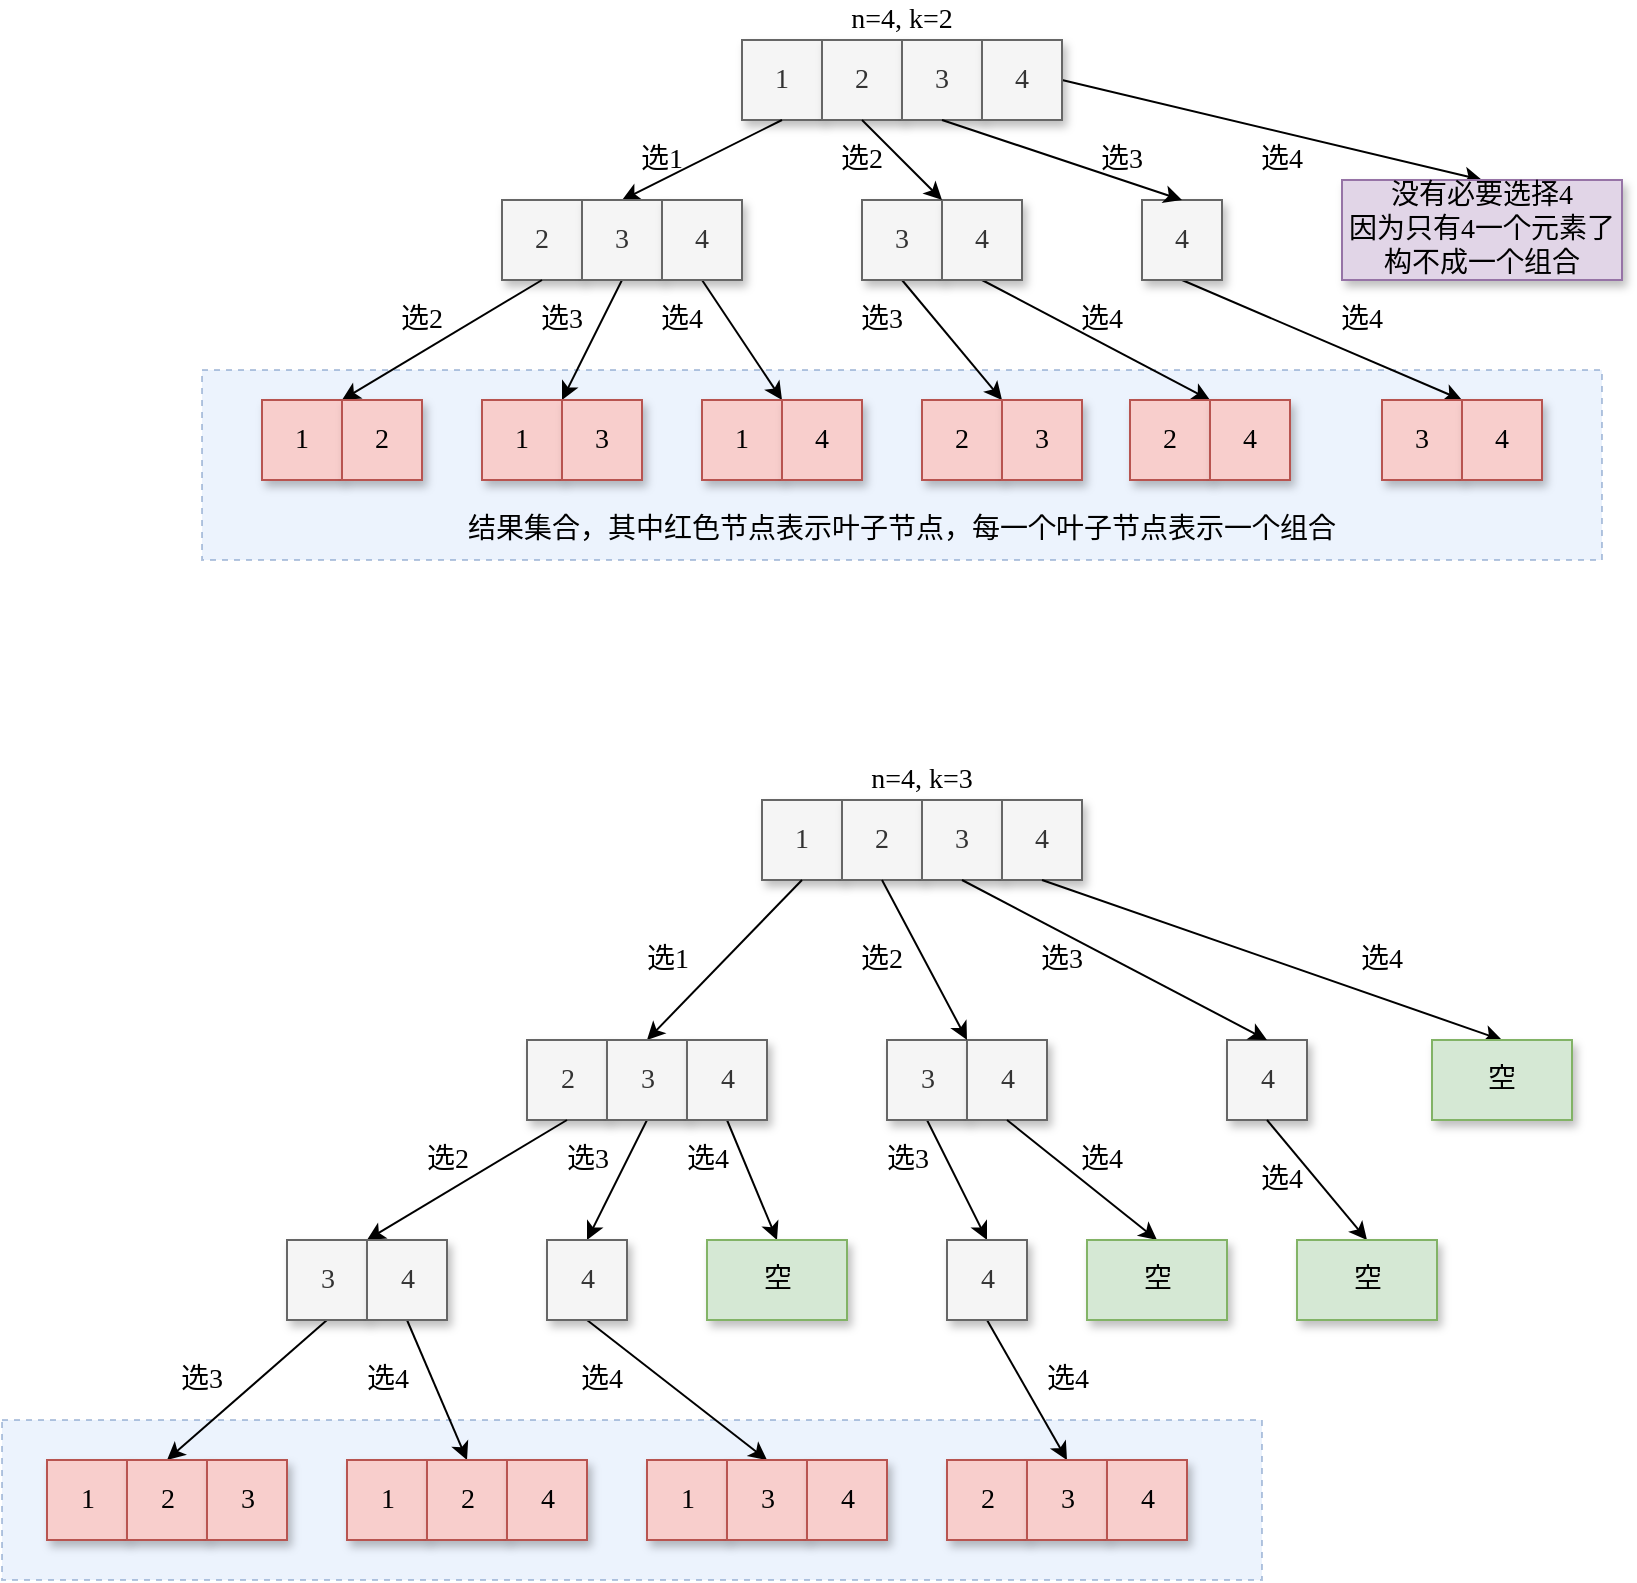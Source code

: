 <mxfile version="16.5.2" type="github">
  <diagram id="FwDB8a5TnerBLesVIJ4h" name="第 1 页">
    <mxGraphModel dx="2249" dy="762" grid="1" gridSize="10" guides="1" tooltips="1" connect="1" arrows="1" fold="1" page="1" pageScale="1" pageWidth="827" pageHeight="1169" background="#ffffff" math="0" shadow="0">
      <root>
        <mxCell id="0" />
        <mxCell id="1" parent="0" />
        <mxCell id="h1wrurm3pnkJPPi2ohvz-126" value="" style="rounded=0;whiteSpace=wrap;html=1;shadow=0;fontFamily=Comic Sans MS;fontSize=14;opacity=50;fillColor=#dae8fc;strokeColor=#6c8ebf;dashed=1;" vertex="1" parent="1">
          <mxGeometry x="-30" y="770" width="630" height="80" as="geometry" />
        </mxCell>
        <mxCell id="h1wrurm3pnkJPPi2ohvz-44" value="" style="rounded=0;whiteSpace=wrap;html=1;shadow=0;fontFamily=Comic Sans MS;fontSize=14;opacity=50;fillColor=#dae8fc;strokeColor=#6c8ebf;dashed=1;" vertex="1" parent="1">
          <mxGeometry x="70" y="245" width="700" height="95" as="geometry" />
        </mxCell>
        <mxCell id="h1wrurm3pnkJPPi2ohvz-1" value="&lt;font style=&quot;font-size: 14px&quot; face=&quot;Comic Sans MS&quot;&gt;1&lt;/font&gt;" style="rounded=0;whiteSpace=wrap;html=1;fillColor=#f5f5f5;fontColor=#333333;strokeColor=#666666;shadow=1;" vertex="1" parent="1">
          <mxGeometry x="340" y="80" width="40" height="40" as="geometry" />
        </mxCell>
        <mxCell id="h1wrurm3pnkJPPi2ohvz-2" value="&lt;font style=&quot;font-size: 14px&quot; face=&quot;Comic Sans MS&quot;&gt;2&lt;/font&gt;" style="rounded=0;whiteSpace=wrap;html=1;fillColor=#f5f5f5;fontColor=#333333;strokeColor=#666666;shadow=1;" vertex="1" parent="1">
          <mxGeometry x="380" y="80" width="40" height="40" as="geometry" />
        </mxCell>
        <mxCell id="h1wrurm3pnkJPPi2ohvz-3" value="&lt;font style=&quot;font-size: 14px&quot; face=&quot;Comic Sans MS&quot;&gt;3&lt;/font&gt;" style="rounded=0;whiteSpace=wrap;html=1;fillColor=#f5f5f5;fontColor=#333333;strokeColor=#666666;shadow=1;" vertex="1" parent="1">
          <mxGeometry x="420" y="80" width="40" height="40" as="geometry" />
        </mxCell>
        <mxCell id="h1wrurm3pnkJPPi2ohvz-48" style="rounded=0;orthogonalLoop=1;jettySize=auto;elbow=vertical;html=1;exitX=1;exitY=0.5;exitDx=0;exitDy=0;entryX=0.5;entryY=0;entryDx=0;entryDy=0;fontFamily=Comic Sans MS;fontSize=14;" edge="1" parent="1" source="h1wrurm3pnkJPPi2ohvz-4" target="h1wrurm3pnkJPPi2ohvz-47">
          <mxGeometry relative="1" as="geometry" />
        </mxCell>
        <mxCell id="h1wrurm3pnkJPPi2ohvz-4" value="&lt;font style=&quot;font-size: 14px&quot; face=&quot;Comic Sans MS&quot;&gt;4&lt;/font&gt;" style="rounded=0;whiteSpace=wrap;html=1;fillColor=#f5f5f5;fontColor=#333333;strokeColor=#666666;shadow=1;" vertex="1" parent="1">
          <mxGeometry x="460" y="80" width="40" height="40" as="geometry" />
        </mxCell>
        <mxCell id="h1wrurm3pnkJPPi2ohvz-5" value="" style="endArrow=classic;html=1;rounded=0;fontFamily=Comic Sans MS;fontSize=14;exitX=0.5;exitY=1;exitDx=0;exitDy=0;entryX=0.5;entryY=0;entryDx=0;entryDy=0;" edge="1" parent="1" source="h1wrurm3pnkJPPi2ohvz-1" target="h1wrurm3pnkJPPi2ohvz-7">
          <mxGeometry width="50" height="50" relative="1" as="geometry">
            <mxPoint x="410" y="250" as="sourcePoint" />
            <mxPoint x="300" y="160" as="targetPoint" />
          </mxGeometry>
        </mxCell>
        <mxCell id="h1wrurm3pnkJPPi2ohvz-6" value="&lt;font style=&quot;font-size: 14px&quot; face=&quot;Comic Sans MS&quot;&gt;2&lt;/font&gt;" style="rounded=0;whiteSpace=wrap;html=1;fillColor=#f5f5f5;fontColor=#333333;strokeColor=#666666;shadow=1;" vertex="1" parent="1">
          <mxGeometry x="220" y="160" width="40" height="40" as="geometry" />
        </mxCell>
        <mxCell id="h1wrurm3pnkJPPi2ohvz-19" style="rounded=0;orthogonalLoop=1;jettySize=auto;html=1;exitX=0.5;exitY=1;exitDx=0;exitDy=0;entryX=0;entryY=0;entryDx=0;entryDy=0;fontFamily=Comic Sans MS;fontSize=14;" edge="1" parent="1" source="h1wrurm3pnkJPPi2ohvz-7" target="h1wrurm3pnkJPPi2ohvz-18">
          <mxGeometry relative="1" as="geometry">
            <mxPoint x="340" y="200" as="sourcePoint" />
          </mxGeometry>
        </mxCell>
        <mxCell id="h1wrurm3pnkJPPi2ohvz-7" value="&lt;font style=&quot;font-size: 14px&quot; face=&quot;Comic Sans MS&quot;&gt;3&lt;/font&gt;" style="rounded=0;whiteSpace=wrap;html=1;fillColor=#f5f5f5;fontColor=#333333;strokeColor=#666666;shadow=1;" vertex="1" parent="1">
          <mxGeometry x="260" y="160" width="40" height="40" as="geometry" />
        </mxCell>
        <mxCell id="h1wrurm3pnkJPPi2ohvz-22" style="edgeStyle=none;rounded=0;orthogonalLoop=1;jettySize=auto;html=1;exitX=0.5;exitY=1;exitDx=0;exitDy=0;entryX=0;entryY=0;entryDx=0;entryDy=0;fontFamily=Comic Sans MS;fontSize=14;" edge="1" parent="1" source="h1wrurm3pnkJPPi2ohvz-8" target="h1wrurm3pnkJPPi2ohvz-21">
          <mxGeometry relative="1" as="geometry">
            <mxPoint x="380" y="200" as="sourcePoint" />
          </mxGeometry>
        </mxCell>
        <mxCell id="h1wrurm3pnkJPPi2ohvz-8" value="&lt;font style=&quot;font-size: 14px&quot; face=&quot;Comic Sans MS&quot;&gt;4&lt;/font&gt;" style="rounded=0;whiteSpace=wrap;html=1;fillColor=#f5f5f5;fontColor=#333333;strokeColor=#666666;shadow=1;" vertex="1" parent="1">
          <mxGeometry x="300" y="160" width="40" height="40" as="geometry" />
        </mxCell>
        <mxCell id="h1wrurm3pnkJPPi2ohvz-27" style="edgeStyle=none;rounded=0;orthogonalLoop=1;jettySize=auto;html=1;exitX=0.5;exitY=1;exitDx=0;exitDy=0;entryX=0;entryY=0;entryDx=0;entryDy=0;fontFamily=Comic Sans MS;fontSize=14;" edge="1" parent="1" source="h1wrurm3pnkJPPi2ohvz-9" target="h1wrurm3pnkJPPi2ohvz-24">
          <mxGeometry relative="1" as="geometry">
            <mxPoint x="480" y="200" as="sourcePoint" />
          </mxGeometry>
        </mxCell>
        <mxCell id="h1wrurm3pnkJPPi2ohvz-9" value="&lt;font style=&quot;font-size: 14px&quot; face=&quot;Comic Sans MS&quot;&gt;3&lt;/font&gt;" style="rounded=0;whiteSpace=wrap;html=1;fillColor=#f5f5f5;fontColor=#333333;strokeColor=#666666;shadow=1;" vertex="1" parent="1">
          <mxGeometry x="400" y="160" width="40" height="40" as="geometry" />
        </mxCell>
        <mxCell id="h1wrurm3pnkJPPi2ohvz-28" style="edgeStyle=none;rounded=0;orthogonalLoop=1;jettySize=auto;html=1;exitX=0.5;exitY=1;exitDx=0;exitDy=0;entryX=1;entryY=0;entryDx=0;entryDy=0;fontFamily=Comic Sans MS;fontSize=14;" edge="1" parent="1" source="h1wrurm3pnkJPPi2ohvz-10" target="h1wrurm3pnkJPPi2ohvz-25">
          <mxGeometry relative="1" as="geometry">
            <mxPoint x="520" y="200" as="sourcePoint" />
          </mxGeometry>
        </mxCell>
        <mxCell id="h1wrurm3pnkJPPi2ohvz-10" value="&lt;font style=&quot;font-size: 14px&quot; face=&quot;Comic Sans MS&quot;&gt;4&lt;/font&gt;" style="rounded=0;whiteSpace=wrap;html=1;fillColor=#f5f5f5;fontColor=#333333;strokeColor=#666666;shadow=1;" vertex="1" parent="1">
          <mxGeometry x="440" y="160" width="40" height="40" as="geometry" />
        </mxCell>
        <mxCell id="h1wrurm3pnkJPPi2ohvz-31" style="edgeStyle=none;rounded=0;orthogonalLoop=1;jettySize=auto;html=1;exitX=0.5;exitY=1;exitDx=0;exitDy=0;entryX=0;entryY=0;entryDx=0;entryDy=0;fontFamily=Comic Sans MS;fontSize=14;" edge="1" parent="1" source="h1wrurm3pnkJPPi2ohvz-11" target="h1wrurm3pnkJPPi2ohvz-30">
          <mxGeometry relative="1" as="geometry">
            <mxPoint x="620" y="200" as="sourcePoint" />
          </mxGeometry>
        </mxCell>
        <mxCell id="h1wrurm3pnkJPPi2ohvz-11" value="&lt;font style=&quot;font-size: 14px&quot; face=&quot;Comic Sans MS&quot;&gt;4&lt;/font&gt;" style="rounded=0;whiteSpace=wrap;html=1;fillColor=#f5f5f5;fontColor=#333333;strokeColor=#666666;shadow=1;" vertex="1" parent="1">
          <mxGeometry x="540" y="160" width="40" height="40" as="geometry" />
        </mxCell>
        <mxCell id="h1wrurm3pnkJPPi2ohvz-12" value="" style="endArrow=classic;html=1;rounded=0;fontFamily=Comic Sans MS;fontSize=14;exitX=0.5;exitY=1;exitDx=0;exitDy=0;entryX=1;entryY=0;entryDx=0;entryDy=0;" edge="1" parent="1" source="h1wrurm3pnkJPPi2ohvz-2" target="h1wrurm3pnkJPPi2ohvz-9">
          <mxGeometry width="50" height="50" relative="1" as="geometry">
            <mxPoint x="370" y="130" as="sourcePoint" />
            <mxPoint x="290" y="170" as="targetPoint" />
          </mxGeometry>
        </mxCell>
        <mxCell id="h1wrurm3pnkJPPi2ohvz-13" value="" style="endArrow=classic;html=1;rounded=0;fontFamily=Comic Sans MS;fontSize=14;exitX=0.5;exitY=1;exitDx=0;exitDy=0;entryX=0.5;entryY=0;entryDx=0;entryDy=0;" edge="1" parent="1" source="h1wrurm3pnkJPPi2ohvz-3" target="h1wrurm3pnkJPPi2ohvz-11">
          <mxGeometry width="50" height="50" relative="1" as="geometry">
            <mxPoint x="410" y="130" as="sourcePoint" />
            <mxPoint x="430" y="170" as="targetPoint" />
          </mxGeometry>
        </mxCell>
        <mxCell id="h1wrurm3pnkJPPi2ohvz-14" value="" style="endArrow=classic;html=1;rounded=0;fontFamily=Comic Sans MS;fontSize=14;exitX=0.5;exitY=1;exitDx=0;exitDy=0;entryX=0;entryY=0;entryDx=0;entryDy=0;" edge="1" parent="1" source="h1wrurm3pnkJPPi2ohvz-6" target="h1wrurm3pnkJPPi2ohvz-16">
          <mxGeometry width="50" height="50" relative="1" as="geometry">
            <mxPoint x="300" y="200" as="sourcePoint" />
            <mxPoint x="280" y="240" as="targetPoint" />
          </mxGeometry>
        </mxCell>
        <mxCell id="h1wrurm3pnkJPPi2ohvz-15" value="&lt;font style=&quot;font-size: 14px&quot; face=&quot;Comic Sans MS&quot;&gt;1&lt;/font&gt;" style="rounded=0;whiteSpace=wrap;html=1;fillColor=#f8cecc;strokeColor=#b85450;shadow=1;" vertex="1" parent="1">
          <mxGeometry x="100" y="260" width="40" height="40" as="geometry" />
        </mxCell>
        <mxCell id="h1wrurm3pnkJPPi2ohvz-16" value="&lt;font style=&quot;font-size: 14px&quot; face=&quot;Comic Sans MS&quot;&gt;2&lt;/font&gt;" style="rounded=0;whiteSpace=wrap;html=1;fillColor=#f8cecc;strokeColor=#b85450;shadow=1;" vertex="1" parent="1">
          <mxGeometry x="140" y="260" width="40" height="40" as="geometry" />
        </mxCell>
        <mxCell id="h1wrurm3pnkJPPi2ohvz-17" value="&lt;font style=&quot;font-size: 14px&quot; face=&quot;Comic Sans MS&quot;&gt;1&lt;/font&gt;" style="rounded=0;whiteSpace=wrap;html=1;fillColor=#f8cecc;strokeColor=#b85450;shadow=1;" vertex="1" parent="1">
          <mxGeometry x="210" y="260" width="40" height="40" as="geometry" />
        </mxCell>
        <mxCell id="h1wrurm3pnkJPPi2ohvz-18" value="&lt;font style=&quot;font-size: 14px&quot; face=&quot;Comic Sans MS&quot;&gt;3&lt;/font&gt;" style="rounded=0;whiteSpace=wrap;html=1;fillColor=#f8cecc;strokeColor=#b85450;shadow=1;" vertex="1" parent="1">
          <mxGeometry x="250" y="260" width="40" height="40" as="geometry" />
        </mxCell>
        <mxCell id="h1wrurm3pnkJPPi2ohvz-20" value="&lt;font style=&quot;font-size: 14px&quot; face=&quot;Comic Sans MS&quot;&gt;1&lt;/font&gt;" style="rounded=0;whiteSpace=wrap;html=1;fillColor=#f8cecc;strokeColor=#b85450;shadow=1;" vertex="1" parent="1">
          <mxGeometry x="320" y="260" width="40" height="40" as="geometry" />
        </mxCell>
        <mxCell id="h1wrurm3pnkJPPi2ohvz-21" value="&lt;font style=&quot;font-size: 14px&quot; face=&quot;Comic Sans MS&quot;&gt;4&lt;/font&gt;" style="rounded=0;whiteSpace=wrap;html=1;fillColor=#f8cecc;strokeColor=#b85450;shadow=1;" vertex="1" parent="1">
          <mxGeometry x="360" y="260" width="40" height="40" as="geometry" />
        </mxCell>
        <mxCell id="h1wrurm3pnkJPPi2ohvz-23" value="&lt;font style=&quot;font-size: 14px&quot; face=&quot;Comic Sans MS&quot;&gt;2&lt;/font&gt;" style="rounded=0;whiteSpace=wrap;html=1;fillColor=#f8cecc;strokeColor=#b85450;shadow=1;" vertex="1" parent="1">
          <mxGeometry x="430" y="260" width="40" height="40" as="geometry" />
        </mxCell>
        <mxCell id="h1wrurm3pnkJPPi2ohvz-24" value="&lt;font style=&quot;font-size: 14px&quot; face=&quot;Comic Sans MS&quot;&gt;3&lt;/font&gt;" style="rounded=0;whiteSpace=wrap;html=1;fillColor=#f8cecc;strokeColor=#b85450;shadow=1;" vertex="1" parent="1">
          <mxGeometry x="470" y="260" width="40" height="40" as="geometry" />
        </mxCell>
        <mxCell id="h1wrurm3pnkJPPi2ohvz-25" value="&lt;font style=&quot;font-size: 14px&quot; face=&quot;Comic Sans MS&quot;&gt;2&lt;/font&gt;" style="rounded=0;whiteSpace=wrap;html=1;fillColor=#f8cecc;strokeColor=#b85450;shadow=1;" vertex="1" parent="1">
          <mxGeometry x="534" y="260" width="40" height="40" as="geometry" />
        </mxCell>
        <mxCell id="h1wrurm3pnkJPPi2ohvz-26" value="&lt;font style=&quot;font-size: 14px&quot; face=&quot;Comic Sans MS&quot;&gt;4&lt;/font&gt;" style="rounded=0;whiteSpace=wrap;html=1;fillColor=#f8cecc;strokeColor=#b85450;shadow=1;" vertex="1" parent="1">
          <mxGeometry x="574" y="260" width="40" height="40" as="geometry" />
        </mxCell>
        <mxCell id="h1wrurm3pnkJPPi2ohvz-29" value="&lt;font style=&quot;font-size: 14px&quot; face=&quot;Comic Sans MS&quot;&gt;3&lt;/font&gt;" style="rounded=0;whiteSpace=wrap;html=1;fillColor=#f8cecc;strokeColor=#b85450;shadow=1;" vertex="1" parent="1">
          <mxGeometry x="660" y="260" width="40" height="40" as="geometry" />
        </mxCell>
        <mxCell id="h1wrurm3pnkJPPi2ohvz-30" value="&lt;font style=&quot;font-size: 14px&quot; face=&quot;Comic Sans MS&quot;&gt;4&lt;/font&gt;" style="rounded=0;whiteSpace=wrap;html=1;fillColor=#f8cecc;strokeColor=#b85450;shadow=1;" vertex="1" parent="1">
          <mxGeometry x="700" y="260" width="40" height="40" as="geometry" />
        </mxCell>
        <mxCell id="h1wrurm3pnkJPPi2ohvz-35" value="选1" style="text;html=1;strokeColor=none;fillColor=none;align=center;verticalAlign=middle;whiteSpace=wrap;rounded=0;shadow=1;fontFamily=Comic Sans MS;fontSize=14;" vertex="1" parent="1">
          <mxGeometry x="280" y="130" width="40" height="20" as="geometry" />
        </mxCell>
        <mxCell id="h1wrurm3pnkJPPi2ohvz-36" value="选2" style="text;html=1;strokeColor=none;fillColor=none;align=center;verticalAlign=middle;whiteSpace=wrap;rounded=0;shadow=1;fontFamily=Comic Sans MS;fontSize=14;" vertex="1" parent="1">
          <mxGeometry x="380" y="130" width="40" height="20" as="geometry" />
        </mxCell>
        <mxCell id="h1wrurm3pnkJPPi2ohvz-37" value="选3" style="text;html=1;strokeColor=none;fillColor=none;align=center;verticalAlign=middle;whiteSpace=wrap;rounded=0;shadow=1;fontFamily=Comic Sans MS;fontSize=14;" vertex="1" parent="1">
          <mxGeometry x="510" y="130" width="40" height="20" as="geometry" />
        </mxCell>
        <mxCell id="h1wrurm3pnkJPPi2ohvz-38" value="选2" style="text;html=1;strokeColor=none;fillColor=none;align=center;verticalAlign=middle;whiteSpace=wrap;rounded=0;shadow=1;fontFamily=Comic Sans MS;fontSize=14;" vertex="1" parent="1">
          <mxGeometry x="160" y="210" width="40" height="20" as="geometry" />
        </mxCell>
        <mxCell id="h1wrurm3pnkJPPi2ohvz-39" value="选3" style="text;html=1;strokeColor=none;fillColor=none;align=center;verticalAlign=middle;whiteSpace=wrap;rounded=0;shadow=1;fontFamily=Comic Sans MS;fontSize=14;" vertex="1" parent="1">
          <mxGeometry x="230" y="210" width="40" height="20" as="geometry" />
        </mxCell>
        <mxCell id="h1wrurm3pnkJPPi2ohvz-40" value="选4" style="text;html=1;strokeColor=none;fillColor=none;align=center;verticalAlign=middle;whiteSpace=wrap;rounded=0;shadow=1;fontFamily=Comic Sans MS;fontSize=14;" vertex="1" parent="1">
          <mxGeometry x="290" y="210" width="40" height="20" as="geometry" />
        </mxCell>
        <mxCell id="h1wrurm3pnkJPPi2ohvz-41" value="选3" style="text;html=1;strokeColor=none;fillColor=none;align=center;verticalAlign=middle;whiteSpace=wrap;rounded=0;shadow=1;fontFamily=Comic Sans MS;fontSize=14;" vertex="1" parent="1">
          <mxGeometry x="390" y="210" width="40" height="20" as="geometry" />
        </mxCell>
        <mxCell id="h1wrurm3pnkJPPi2ohvz-42" value="选4" style="text;html=1;strokeColor=none;fillColor=none;align=center;verticalAlign=middle;whiteSpace=wrap;rounded=0;shadow=1;fontFamily=Comic Sans MS;fontSize=14;" vertex="1" parent="1">
          <mxGeometry x="500" y="210" width="40" height="20" as="geometry" />
        </mxCell>
        <mxCell id="h1wrurm3pnkJPPi2ohvz-43" value="选4" style="text;html=1;strokeColor=none;fillColor=none;align=center;verticalAlign=middle;whiteSpace=wrap;rounded=0;shadow=1;fontFamily=Comic Sans MS;fontSize=14;" vertex="1" parent="1">
          <mxGeometry x="630" y="210" width="40" height="20" as="geometry" />
        </mxCell>
        <mxCell id="h1wrurm3pnkJPPi2ohvz-45" value="结果集合，其中红色节点表示叶子节点，每一个叶子节点表示一个组合" style="text;html=1;strokeColor=none;fillColor=none;align=center;verticalAlign=middle;whiteSpace=wrap;rounded=0;shadow=1;fontFamily=Comic Sans MS;fontSize=14;opacity=50;" vertex="1" parent="1">
          <mxGeometry x="70" y="310" width="700" height="30" as="geometry" />
        </mxCell>
        <mxCell id="h1wrurm3pnkJPPi2ohvz-46" value="n=4, k=2" style="text;html=1;strokeColor=none;fillColor=none;align=center;verticalAlign=middle;whiteSpace=wrap;rounded=0;shadow=0;dashed=1;fontFamily=Comic Sans MS;fontSize=14;opacity=50;" vertex="1" parent="1">
          <mxGeometry x="340" y="60" width="160" height="20" as="geometry" />
        </mxCell>
        <mxCell id="h1wrurm3pnkJPPi2ohvz-47" value="&lt;font face=&quot;Comic Sans MS&quot;&gt;&lt;span style=&quot;font-size: 14px&quot;&gt;没有必要选择4&lt;br&gt;因为只有4一个元素了&lt;br&gt;构不成一个组合&lt;br&gt;&lt;/span&gt;&lt;/font&gt;" style="rounded=0;whiteSpace=wrap;html=1;fillColor=#e1d5e7;strokeColor=#9673a6;shadow=1;" vertex="1" parent="1">
          <mxGeometry x="640" y="150" width="140" height="50" as="geometry" />
        </mxCell>
        <mxCell id="h1wrurm3pnkJPPi2ohvz-49" value="选4" style="text;html=1;strokeColor=none;fillColor=none;align=center;verticalAlign=middle;whiteSpace=wrap;rounded=0;shadow=1;fontFamily=Comic Sans MS;fontSize=14;" vertex="1" parent="1">
          <mxGeometry x="590" y="130" width="40" height="20" as="geometry" />
        </mxCell>
        <mxCell id="h1wrurm3pnkJPPi2ohvz-51" value="&lt;font style=&quot;font-size: 14px&quot; face=&quot;Comic Sans MS&quot;&gt;1&lt;/font&gt;" style="rounded=0;whiteSpace=wrap;html=1;fillColor=#f5f5f5;fontColor=#333333;strokeColor=#666666;shadow=1;" vertex="1" parent="1">
          <mxGeometry x="350" y="460" width="40" height="40" as="geometry" />
        </mxCell>
        <mxCell id="h1wrurm3pnkJPPi2ohvz-52" value="&lt;font style=&quot;font-size: 14px&quot; face=&quot;Comic Sans MS&quot;&gt;2&lt;/font&gt;" style="rounded=0;whiteSpace=wrap;html=1;fillColor=#f5f5f5;fontColor=#333333;strokeColor=#666666;shadow=1;" vertex="1" parent="1">
          <mxGeometry x="390" y="460" width="40" height="40" as="geometry" />
        </mxCell>
        <mxCell id="h1wrurm3pnkJPPi2ohvz-53" value="&lt;font style=&quot;font-size: 14px&quot; face=&quot;Comic Sans MS&quot;&gt;3&lt;/font&gt;" style="rounded=0;whiteSpace=wrap;html=1;fillColor=#f5f5f5;fontColor=#333333;strokeColor=#666666;shadow=1;" vertex="1" parent="1">
          <mxGeometry x="430" y="460" width="40" height="40" as="geometry" />
        </mxCell>
        <mxCell id="h1wrurm3pnkJPPi2ohvz-55" value="&lt;font style=&quot;font-size: 14px&quot; face=&quot;Comic Sans MS&quot;&gt;4&lt;/font&gt;" style="rounded=0;whiteSpace=wrap;html=1;fillColor=#f5f5f5;fontColor=#333333;strokeColor=#666666;shadow=1;" vertex="1" parent="1">
          <mxGeometry x="470" y="460" width="40" height="40" as="geometry" />
        </mxCell>
        <mxCell id="h1wrurm3pnkJPPi2ohvz-56" value="" style="endArrow=classic;html=1;rounded=0;fontFamily=Comic Sans MS;fontSize=14;exitX=0.5;exitY=1;exitDx=0;exitDy=0;entryX=0.5;entryY=0;entryDx=0;entryDy=0;" edge="1" parent="1" source="h1wrurm3pnkJPPi2ohvz-51" target="h1wrurm3pnkJPPi2ohvz-59">
          <mxGeometry width="50" height="50" relative="1" as="geometry">
            <mxPoint x="420" y="630" as="sourcePoint" />
            <mxPoint x="310" y="540" as="targetPoint" />
          </mxGeometry>
        </mxCell>
        <mxCell id="h1wrurm3pnkJPPi2ohvz-57" value="&lt;font style=&quot;font-size: 14px&quot; face=&quot;Comic Sans MS&quot;&gt;2&lt;/font&gt;" style="rounded=0;whiteSpace=wrap;html=1;fillColor=#f5f5f5;fontColor=#333333;strokeColor=#666666;shadow=1;" vertex="1" parent="1">
          <mxGeometry x="232.5" y="580" width="40" height="40" as="geometry" />
        </mxCell>
        <mxCell id="h1wrurm3pnkJPPi2ohvz-58" style="rounded=0;orthogonalLoop=1;jettySize=auto;html=1;exitX=0.5;exitY=1;exitDx=0;exitDy=0;entryX=0.5;entryY=0;entryDx=0;entryDy=0;fontFamily=Comic Sans MS;fontSize=14;" edge="1" parent="1" source="h1wrurm3pnkJPPi2ohvz-59" target="h1wrurm3pnkJPPi2ohvz-74">
          <mxGeometry relative="1" as="geometry">
            <mxPoint x="352.5" y="620" as="sourcePoint" />
          </mxGeometry>
        </mxCell>
        <mxCell id="h1wrurm3pnkJPPi2ohvz-59" value="&lt;font style=&quot;font-size: 14px&quot; face=&quot;Comic Sans MS&quot;&gt;3&lt;/font&gt;" style="rounded=0;whiteSpace=wrap;html=1;fillColor=#f5f5f5;fontColor=#333333;strokeColor=#666666;shadow=1;" vertex="1" parent="1">
          <mxGeometry x="272.5" y="580" width="40" height="40" as="geometry" />
        </mxCell>
        <mxCell id="h1wrurm3pnkJPPi2ohvz-60" style="edgeStyle=none;rounded=0;orthogonalLoop=1;jettySize=auto;html=1;exitX=0.5;exitY=1;exitDx=0;exitDy=0;entryX=0.5;entryY=0;entryDx=0;entryDy=0;fontFamily=Comic Sans MS;fontSize=14;" edge="1" parent="1" source="h1wrurm3pnkJPPi2ohvz-61" target="h1wrurm3pnkJPPi2ohvz-76">
          <mxGeometry relative="1" as="geometry">
            <mxPoint x="392.5" y="620" as="sourcePoint" />
          </mxGeometry>
        </mxCell>
        <mxCell id="h1wrurm3pnkJPPi2ohvz-61" value="&lt;font style=&quot;font-size: 14px&quot; face=&quot;Comic Sans MS&quot;&gt;4&lt;/font&gt;" style="rounded=0;whiteSpace=wrap;html=1;fillColor=#f5f5f5;fontColor=#333333;strokeColor=#666666;shadow=1;" vertex="1" parent="1">
          <mxGeometry x="312.5" y="580" width="40" height="40" as="geometry" />
        </mxCell>
        <mxCell id="h1wrurm3pnkJPPi2ohvz-62" style="edgeStyle=none;rounded=0;orthogonalLoop=1;jettySize=auto;html=1;exitX=0.5;exitY=1;exitDx=0;exitDy=0;entryX=0.5;entryY=0;entryDx=0;entryDy=0;fontFamily=Comic Sans MS;fontSize=14;" edge="1" parent="1" source="h1wrurm3pnkJPPi2ohvz-63" target="h1wrurm3pnkJPPi2ohvz-78">
          <mxGeometry relative="1" as="geometry">
            <mxPoint x="492.5" y="620" as="sourcePoint" />
          </mxGeometry>
        </mxCell>
        <mxCell id="h1wrurm3pnkJPPi2ohvz-63" value="&lt;font style=&quot;font-size: 14px&quot; face=&quot;Comic Sans MS&quot;&gt;3&lt;/font&gt;" style="rounded=0;whiteSpace=wrap;html=1;fillColor=#f5f5f5;fontColor=#333333;strokeColor=#666666;shadow=1;" vertex="1" parent="1">
          <mxGeometry x="412.5" y="580" width="40" height="40" as="geometry" />
        </mxCell>
        <mxCell id="h1wrurm3pnkJPPi2ohvz-65" value="&lt;font style=&quot;font-size: 14px&quot; face=&quot;Comic Sans MS&quot;&gt;4&lt;/font&gt;" style="rounded=0;whiteSpace=wrap;html=1;fillColor=#f5f5f5;fontColor=#333333;strokeColor=#666666;shadow=1;" vertex="1" parent="1">
          <mxGeometry x="452.5" y="580" width="40" height="40" as="geometry" />
        </mxCell>
        <mxCell id="h1wrurm3pnkJPPi2ohvz-67" value="&lt;font style=&quot;font-size: 14px&quot; face=&quot;Comic Sans MS&quot;&gt;4&lt;/font&gt;" style="rounded=0;whiteSpace=wrap;html=1;fillColor=#f5f5f5;fontColor=#333333;strokeColor=#666666;shadow=1;" vertex="1" parent="1">
          <mxGeometry x="582.5" y="580" width="40" height="40" as="geometry" />
        </mxCell>
        <mxCell id="h1wrurm3pnkJPPi2ohvz-68" value="" style="endArrow=classic;html=1;rounded=0;fontFamily=Comic Sans MS;fontSize=14;exitX=0.5;exitY=1;exitDx=0;exitDy=0;entryX=1;entryY=0;entryDx=0;entryDy=0;" edge="1" parent="1" source="h1wrurm3pnkJPPi2ohvz-52" target="h1wrurm3pnkJPPi2ohvz-63">
          <mxGeometry width="50" height="50" relative="1" as="geometry">
            <mxPoint x="380" y="510" as="sourcePoint" />
            <mxPoint x="300" y="550" as="targetPoint" />
          </mxGeometry>
        </mxCell>
        <mxCell id="h1wrurm3pnkJPPi2ohvz-69" value="" style="endArrow=classic;html=1;rounded=0;fontFamily=Comic Sans MS;fontSize=14;exitX=0.5;exitY=1;exitDx=0;exitDy=0;entryX=0.5;entryY=0;entryDx=0;entryDy=0;" edge="1" parent="1" source="h1wrurm3pnkJPPi2ohvz-53" target="h1wrurm3pnkJPPi2ohvz-67">
          <mxGeometry width="50" height="50" relative="1" as="geometry">
            <mxPoint x="420" y="510" as="sourcePoint" />
            <mxPoint x="440" y="550" as="targetPoint" />
          </mxGeometry>
        </mxCell>
        <mxCell id="h1wrurm3pnkJPPi2ohvz-70" value="" style="endArrow=classic;html=1;rounded=0;fontFamily=Comic Sans MS;fontSize=14;exitX=0.5;exitY=1;exitDx=0;exitDy=0;entryX=0;entryY=0;entryDx=0;entryDy=0;" edge="1" parent="1" source="h1wrurm3pnkJPPi2ohvz-57" target="h1wrurm3pnkJPPi2ohvz-72">
          <mxGeometry width="50" height="50" relative="1" as="geometry">
            <mxPoint x="312.5" y="620" as="sourcePoint" />
            <mxPoint x="292.5" y="660" as="targetPoint" />
          </mxGeometry>
        </mxCell>
        <mxCell id="h1wrurm3pnkJPPi2ohvz-102" style="edgeStyle=none;rounded=0;orthogonalLoop=1;jettySize=auto;html=1;exitX=0.5;exitY=1;exitDx=0;exitDy=0;entryX=0.5;entryY=0;entryDx=0;entryDy=0;fontFamily=Comic Sans MS;fontSize=14;elbow=vertical;" edge="1" parent="1" source="h1wrurm3pnkJPPi2ohvz-71" target="h1wrurm3pnkJPPi2ohvz-97">
          <mxGeometry relative="1" as="geometry" />
        </mxCell>
        <mxCell id="h1wrurm3pnkJPPi2ohvz-71" value="&lt;font style=&quot;font-size: 14px&quot; face=&quot;Comic Sans MS&quot;&gt;3&lt;/font&gt;" style="rounded=0;whiteSpace=wrap;html=1;fillColor=#f5f5f5;strokeColor=#666666;shadow=1;fontColor=#333333;" vertex="1" parent="1">
          <mxGeometry x="112.5" y="680" width="40" height="40" as="geometry" />
        </mxCell>
        <mxCell id="h1wrurm3pnkJPPi2ohvz-103" style="edgeStyle=none;rounded=0;orthogonalLoop=1;jettySize=auto;html=1;exitX=0.5;exitY=1;exitDx=0;exitDy=0;entryX=0.5;entryY=0;entryDx=0;entryDy=0;fontFamily=Comic Sans MS;fontSize=14;elbow=vertical;" edge="1" parent="1" source="h1wrurm3pnkJPPi2ohvz-72" target="h1wrurm3pnkJPPi2ohvz-100">
          <mxGeometry relative="1" as="geometry" />
        </mxCell>
        <mxCell id="h1wrurm3pnkJPPi2ohvz-72" value="&lt;font style=&quot;font-size: 14px&quot; face=&quot;Comic Sans MS&quot;&gt;4&lt;/font&gt;" style="rounded=0;whiteSpace=wrap;html=1;fillColor=#f5f5f5;strokeColor=#666666;shadow=1;fontColor=#333333;" vertex="1" parent="1">
          <mxGeometry x="152.5" y="680" width="40" height="40" as="geometry" />
        </mxCell>
        <mxCell id="h1wrurm3pnkJPPi2ohvz-107" style="edgeStyle=none;rounded=0;orthogonalLoop=1;jettySize=auto;html=1;exitX=0.5;exitY=1;exitDx=0;exitDy=0;entryX=0.5;entryY=0;entryDx=0;entryDy=0;fontFamily=Comic Sans MS;fontSize=14;elbow=vertical;" edge="1" parent="1" source="h1wrurm3pnkJPPi2ohvz-74" target="h1wrurm3pnkJPPi2ohvz-105">
          <mxGeometry relative="1" as="geometry" />
        </mxCell>
        <mxCell id="h1wrurm3pnkJPPi2ohvz-74" value="&lt;font style=&quot;font-size: 14px&quot; face=&quot;Comic Sans MS&quot;&gt;4&lt;/font&gt;" style="rounded=0;whiteSpace=wrap;html=1;fillColor=#f5f5f5;strokeColor=#666666;shadow=1;fontColor=#333333;" vertex="1" parent="1">
          <mxGeometry x="242.5" y="680" width="40" height="40" as="geometry" />
        </mxCell>
        <mxCell id="h1wrurm3pnkJPPi2ohvz-76" value="&lt;font style=&quot;font-size: 14px&quot; face=&quot;Comic Sans MS&quot;&gt;空&lt;/font&gt;" style="rounded=0;whiteSpace=wrap;html=1;fillColor=#d5e8d4;strokeColor=#82b366;shadow=1;" vertex="1" parent="1">
          <mxGeometry x="322.5" y="680" width="70" height="40" as="geometry" />
        </mxCell>
        <mxCell id="h1wrurm3pnkJPPi2ohvz-112" style="edgeStyle=none;rounded=0;orthogonalLoop=1;jettySize=auto;html=1;exitX=0.5;exitY=1;exitDx=0;exitDy=0;entryX=0.5;entryY=0;entryDx=0;entryDy=0;fontFamily=Comic Sans MS;fontSize=14;elbow=vertical;" edge="1" parent="1" source="h1wrurm3pnkJPPi2ohvz-78" target="h1wrurm3pnkJPPi2ohvz-110">
          <mxGeometry relative="1" as="geometry" />
        </mxCell>
        <mxCell id="h1wrurm3pnkJPPi2ohvz-78" value="&lt;font style=&quot;font-size: 14px&quot; face=&quot;Comic Sans MS&quot;&gt;4&lt;/font&gt;" style="rounded=0;whiteSpace=wrap;html=1;fillColor=#f5f5f5;strokeColor=#666666;shadow=1;fontColor=#333333;" vertex="1" parent="1">
          <mxGeometry x="442.5" y="680" width="40" height="40" as="geometry" />
        </mxCell>
        <mxCell id="h1wrurm3pnkJPPi2ohvz-83" value="选1" style="text;html=1;strokeColor=none;fillColor=none;align=center;verticalAlign=middle;whiteSpace=wrap;rounded=0;shadow=1;fontFamily=Comic Sans MS;fontSize=14;" vertex="1" parent="1">
          <mxGeometry x="282.5" y="530" width="40" height="20" as="geometry" />
        </mxCell>
        <mxCell id="h1wrurm3pnkJPPi2ohvz-84" value="选2" style="text;html=1;strokeColor=none;fillColor=none;align=center;verticalAlign=middle;whiteSpace=wrap;rounded=0;shadow=1;fontFamily=Comic Sans MS;fontSize=14;" vertex="1" parent="1">
          <mxGeometry x="390" y="530" width="40" height="20" as="geometry" />
        </mxCell>
        <mxCell id="h1wrurm3pnkJPPi2ohvz-86" value="选2" style="text;html=1;strokeColor=none;fillColor=none;align=center;verticalAlign=middle;whiteSpace=wrap;rounded=0;shadow=1;fontFamily=Comic Sans MS;fontSize=14;" vertex="1" parent="1">
          <mxGeometry x="172.5" y="630" width="40" height="20" as="geometry" />
        </mxCell>
        <mxCell id="h1wrurm3pnkJPPi2ohvz-87" value="选3" style="text;html=1;strokeColor=none;fillColor=none;align=center;verticalAlign=middle;whiteSpace=wrap;rounded=0;shadow=1;fontFamily=Comic Sans MS;fontSize=14;" vertex="1" parent="1">
          <mxGeometry x="242.5" y="630" width="40" height="20" as="geometry" />
        </mxCell>
        <mxCell id="h1wrurm3pnkJPPi2ohvz-88" value="选4" style="text;html=1;strokeColor=none;fillColor=none;align=center;verticalAlign=middle;whiteSpace=wrap;rounded=0;shadow=1;fontFamily=Comic Sans MS;fontSize=14;" vertex="1" parent="1">
          <mxGeometry x="302.5" y="630" width="40" height="20" as="geometry" />
        </mxCell>
        <mxCell id="h1wrurm3pnkJPPi2ohvz-89" value="选3" style="text;html=1;strokeColor=none;fillColor=none;align=center;verticalAlign=middle;whiteSpace=wrap;rounded=0;shadow=1;fontFamily=Comic Sans MS;fontSize=14;" vertex="1" parent="1">
          <mxGeometry x="402.5" y="630" width="40" height="20" as="geometry" />
        </mxCell>
        <mxCell id="h1wrurm3pnkJPPi2ohvz-93" value="n=4, k=3" style="text;html=1;strokeColor=none;fillColor=none;align=center;verticalAlign=middle;whiteSpace=wrap;rounded=0;shadow=0;dashed=1;fontFamily=Comic Sans MS;fontSize=14;opacity=50;" vertex="1" parent="1">
          <mxGeometry x="350" y="440" width="160" height="20" as="geometry" />
        </mxCell>
        <mxCell id="h1wrurm3pnkJPPi2ohvz-95" value="选3" style="text;html=1;strokeColor=none;fillColor=none;align=center;verticalAlign=middle;whiteSpace=wrap;rounded=0;shadow=1;fontFamily=Comic Sans MS;fontSize=14;" vertex="1" parent="1">
          <mxGeometry x="480" y="530" width="40" height="20" as="geometry" />
        </mxCell>
        <mxCell id="h1wrurm3pnkJPPi2ohvz-96" value="&lt;font style=&quot;font-size: 14px&quot; face=&quot;Comic Sans MS&quot;&gt;1&lt;/font&gt;" style="rounded=0;whiteSpace=wrap;html=1;fillColor=#f8cecc;strokeColor=#b85450;shadow=1;" vertex="1" parent="1">
          <mxGeometry x="-7.5" y="790" width="40" height="40" as="geometry" />
        </mxCell>
        <mxCell id="h1wrurm3pnkJPPi2ohvz-97" value="&lt;font style=&quot;font-size: 14px&quot; face=&quot;Comic Sans MS&quot;&gt;2&lt;/font&gt;" style="rounded=0;whiteSpace=wrap;html=1;fillColor=#f8cecc;strokeColor=#b85450;shadow=1;" vertex="1" parent="1">
          <mxGeometry x="32.5" y="790" width="40" height="40" as="geometry" />
        </mxCell>
        <mxCell id="h1wrurm3pnkJPPi2ohvz-98" value="&lt;font style=&quot;font-size: 14px&quot; face=&quot;Comic Sans MS&quot;&gt;3&lt;/font&gt;" style="rounded=0;whiteSpace=wrap;html=1;fillColor=#f8cecc;strokeColor=#b85450;shadow=1;" vertex="1" parent="1">
          <mxGeometry x="72.5" y="790" width="40" height="40" as="geometry" />
        </mxCell>
        <mxCell id="h1wrurm3pnkJPPi2ohvz-99" value="&lt;font style=&quot;font-size: 14px&quot; face=&quot;Comic Sans MS&quot;&gt;1&lt;/font&gt;" style="rounded=0;whiteSpace=wrap;html=1;fillColor=#f8cecc;strokeColor=#b85450;shadow=1;" vertex="1" parent="1">
          <mxGeometry x="142.5" y="790" width="40" height="40" as="geometry" />
        </mxCell>
        <mxCell id="h1wrurm3pnkJPPi2ohvz-100" value="&lt;font style=&quot;font-size: 14px&quot; face=&quot;Comic Sans MS&quot;&gt;2&lt;/font&gt;" style="rounded=0;whiteSpace=wrap;html=1;fillColor=#f8cecc;strokeColor=#b85450;shadow=1;" vertex="1" parent="1">
          <mxGeometry x="182.5" y="790" width="40" height="40" as="geometry" />
        </mxCell>
        <mxCell id="h1wrurm3pnkJPPi2ohvz-101" value="&lt;font style=&quot;font-size: 14px&quot; face=&quot;Comic Sans MS&quot;&gt;4&lt;/font&gt;" style="rounded=0;whiteSpace=wrap;html=1;fillColor=#f8cecc;strokeColor=#b85450;shadow=1;" vertex="1" parent="1">
          <mxGeometry x="222.5" y="790" width="40" height="40" as="geometry" />
        </mxCell>
        <mxCell id="h1wrurm3pnkJPPi2ohvz-104" value="&lt;font style=&quot;font-size: 14px&quot; face=&quot;Comic Sans MS&quot;&gt;1&lt;/font&gt;" style="rounded=0;whiteSpace=wrap;html=1;fillColor=#f8cecc;strokeColor=#b85450;shadow=1;" vertex="1" parent="1">
          <mxGeometry x="292.5" y="790" width="40" height="40" as="geometry" />
        </mxCell>
        <mxCell id="h1wrurm3pnkJPPi2ohvz-105" value="&lt;font style=&quot;font-size: 14px&quot; face=&quot;Comic Sans MS&quot;&gt;3&lt;/font&gt;" style="rounded=0;whiteSpace=wrap;html=1;fillColor=#f8cecc;strokeColor=#b85450;shadow=1;" vertex="1" parent="1">
          <mxGeometry x="332.5" y="790" width="40" height="40" as="geometry" />
        </mxCell>
        <mxCell id="h1wrurm3pnkJPPi2ohvz-106" value="&lt;font style=&quot;font-size: 14px&quot; face=&quot;Comic Sans MS&quot;&gt;4&lt;/font&gt;" style="rounded=0;whiteSpace=wrap;html=1;fillColor=#f8cecc;strokeColor=#b85450;shadow=1;" vertex="1" parent="1">
          <mxGeometry x="372.5" y="790" width="40" height="40" as="geometry" />
        </mxCell>
        <mxCell id="h1wrurm3pnkJPPi2ohvz-108" value="选4" style="text;html=1;strokeColor=none;fillColor=none;align=center;verticalAlign=middle;whiteSpace=wrap;rounded=0;shadow=1;fontFamily=Comic Sans MS;fontSize=14;" vertex="1" parent="1">
          <mxGeometry x="250" y="740" width="40" height="20" as="geometry" />
        </mxCell>
        <mxCell id="h1wrurm3pnkJPPi2ohvz-109" value="&lt;font style=&quot;font-size: 14px&quot; face=&quot;Comic Sans MS&quot;&gt;2&lt;/font&gt;" style="rounded=0;whiteSpace=wrap;html=1;fillColor=#f8cecc;strokeColor=#b85450;shadow=1;" vertex="1" parent="1">
          <mxGeometry x="442.5" y="790" width="40" height="40" as="geometry" />
        </mxCell>
        <mxCell id="h1wrurm3pnkJPPi2ohvz-110" value="&lt;font style=&quot;font-size: 14px&quot; face=&quot;Comic Sans MS&quot;&gt;3&lt;/font&gt;" style="rounded=0;whiteSpace=wrap;html=1;fillColor=#f8cecc;strokeColor=#b85450;shadow=1;" vertex="1" parent="1">
          <mxGeometry x="482.5" y="790" width="40" height="40" as="geometry" />
        </mxCell>
        <mxCell id="h1wrurm3pnkJPPi2ohvz-111" value="&lt;font style=&quot;font-size: 14px&quot; face=&quot;Comic Sans MS&quot;&gt;4&lt;/font&gt;" style="rounded=0;whiteSpace=wrap;html=1;fillColor=#f8cecc;strokeColor=#b85450;shadow=1;" vertex="1" parent="1">
          <mxGeometry x="522.5" y="790" width="40" height="40" as="geometry" />
        </mxCell>
        <mxCell id="h1wrurm3pnkJPPi2ohvz-113" style="edgeStyle=none;rounded=0;orthogonalLoop=1;jettySize=auto;html=1;exitX=0.5;exitY=1;exitDx=0;exitDy=0;fontFamily=Comic Sans MS;fontSize=14;elbow=vertical;entryX=0.5;entryY=0;entryDx=0;entryDy=0;" edge="1" parent="1" source="h1wrurm3pnkJPPi2ohvz-67" target="h1wrurm3pnkJPPi2ohvz-114">
          <mxGeometry relative="1" as="geometry">
            <mxPoint x="641.5" y="640" as="sourcePoint" />
            <mxPoint x="657.5" y="670" as="targetPoint" />
          </mxGeometry>
        </mxCell>
        <mxCell id="h1wrurm3pnkJPPi2ohvz-114" value="&lt;font style=&quot;font-size: 14px&quot; face=&quot;Comic Sans MS&quot;&gt;空&lt;/font&gt;" style="rounded=0;whiteSpace=wrap;html=1;fillColor=#d5e8d4;strokeColor=#82b366;shadow=1;" vertex="1" parent="1">
          <mxGeometry x="617.5" y="680" width="70" height="40" as="geometry" />
        </mxCell>
        <mxCell id="h1wrurm3pnkJPPi2ohvz-115" style="edgeStyle=none;rounded=0;orthogonalLoop=1;jettySize=auto;html=1;exitX=0.5;exitY=1;exitDx=0;exitDy=0;fontFamily=Comic Sans MS;fontSize=14;entryX=0.5;entryY=0;entryDx=0;entryDy=0;" edge="1" parent="1" source="h1wrurm3pnkJPPi2ohvz-65" target="h1wrurm3pnkJPPi2ohvz-116">
          <mxGeometry relative="1" as="geometry">
            <mxPoint x="442.5" y="630" as="sourcePoint" />
            <mxPoint x="522.5" y="680" as="targetPoint" />
          </mxGeometry>
        </mxCell>
        <mxCell id="h1wrurm3pnkJPPi2ohvz-116" value="&lt;font style=&quot;font-size: 14px&quot; face=&quot;Comic Sans MS&quot;&gt;空&lt;/font&gt;" style="rounded=0;whiteSpace=wrap;html=1;fillColor=#d5e8d4;strokeColor=#82b366;shadow=1;" vertex="1" parent="1">
          <mxGeometry x="512.5" y="680" width="70" height="40" as="geometry" />
        </mxCell>
        <mxCell id="h1wrurm3pnkJPPi2ohvz-117" value="" style="endArrow=classic;html=1;rounded=0;fontFamily=Comic Sans MS;fontSize=14;exitX=0.5;exitY=1;exitDx=0;exitDy=0;entryX=0.5;entryY=0;entryDx=0;entryDy=0;" edge="1" parent="1" source="h1wrurm3pnkJPPi2ohvz-55" target="h1wrurm3pnkJPPi2ohvz-118">
          <mxGeometry width="50" height="50" relative="1" as="geometry">
            <mxPoint x="460" y="510" as="sourcePoint" />
            <mxPoint x="640" y="560" as="targetPoint" />
          </mxGeometry>
        </mxCell>
        <mxCell id="h1wrurm3pnkJPPi2ohvz-118" value="&lt;font style=&quot;font-size: 14px&quot; face=&quot;Comic Sans MS&quot;&gt;空&lt;/font&gt;" style="rounded=0;whiteSpace=wrap;html=1;fillColor=#d5e8d4;strokeColor=#82b366;shadow=1;" vertex="1" parent="1">
          <mxGeometry x="685" y="580" width="70" height="40" as="geometry" />
        </mxCell>
        <mxCell id="h1wrurm3pnkJPPi2ohvz-119" value="选4" style="text;html=1;strokeColor=none;fillColor=none;align=center;verticalAlign=middle;whiteSpace=wrap;rounded=0;shadow=1;fontFamily=Comic Sans MS;fontSize=14;" vertex="1" parent="1">
          <mxGeometry x="640" y="530" width="40" height="20" as="geometry" />
        </mxCell>
        <mxCell id="h1wrurm3pnkJPPi2ohvz-120" value="选4" style="text;html=1;strokeColor=none;fillColor=none;align=center;verticalAlign=middle;whiteSpace=wrap;rounded=0;shadow=1;fontFamily=Comic Sans MS;fontSize=14;" vertex="1" parent="1">
          <mxGeometry x="590" y="640" width="40" height="20" as="geometry" />
        </mxCell>
        <mxCell id="h1wrurm3pnkJPPi2ohvz-121" value="选4" style="text;html=1;strokeColor=none;fillColor=none;align=center;verticalAlign=middle;whiteSpace=wrap;rounded=0;shadow=1;fontFamily=Comic Sans MS;fontSize=14;" vertex="1" parent="1">
          <mxGeometry x="500" y="630" width="40" height="20" as="geometry" />
        </mxCell>
        <mxCell id="h1wrurm3pnkJPPi2ohvz-122" value="选4" style="text;html=1;strokeColor=none;fillColor=none;align=center;verticalAlign=middle;whiteSpace=wrap;rounded=0;shadow=1;fontFamily=Comic Sans MS;fontSize=14;" vertex="1" parent="1">
          <mxGeometry x="482.5" y="740" width="40" height="20" as="geometry" />
        </mxCell>
        <mxCell id="h1wrurm3pnkJPPi2ohvz-123" value="选4" style="text;html=1;strokeColor=none;fillColor=none;align=center;verticalAlign=middle;whiteSpace=wrap;rounded=0;shadow=1;fontFamily=Comic Sans MS;fontSize=14;" vertex="1" parent="1">
          <mxGeometry x="142.5" y="740" width="40" height="20" as="geometry" />
        </mxCell>
        <mxCell id="h1wrurm3pnkJPPi2ohvz-124" value="选3" style="text;html=1;strokeColor=none;fillColor=none;align=center;verticalAlign=middle;whiteSpace=wrap;rounded=0;shadow=1;fontFamily=Comic Sans MS;fontSize=14;" vertex="1" parent="1">
          <mxGeometry x="50" y="740" width="40" height="20" as="geometry" />
        </mxCell>
      </root>
    </mxGraphModel>
  </diagram>
</mxfile>
